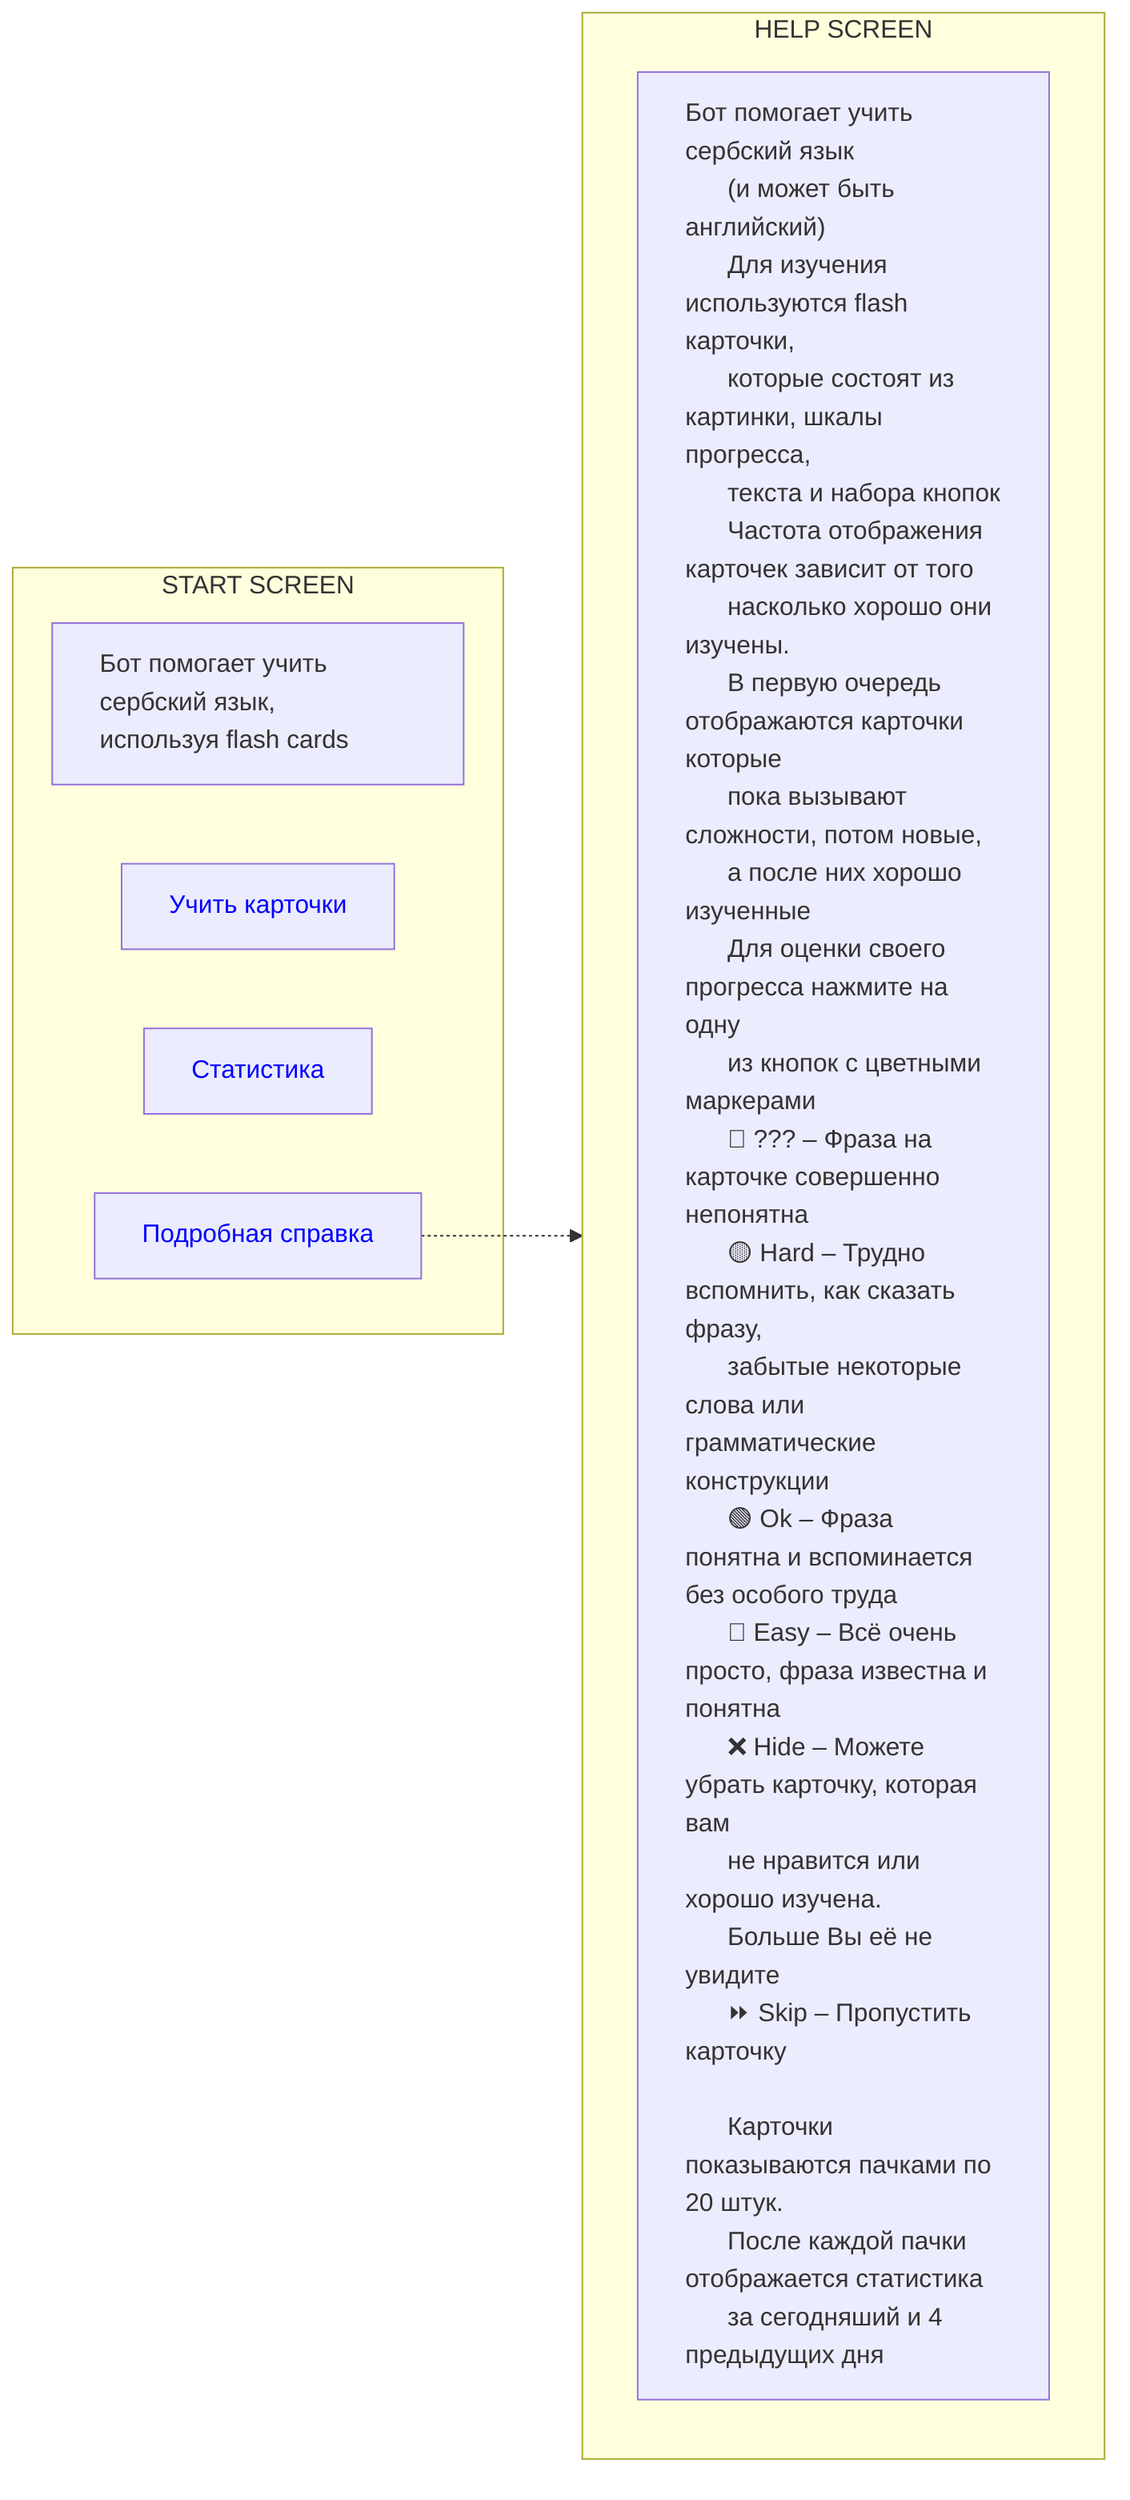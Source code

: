 flowchart LR
  subgraph HELP_SCREEN [HELP SCREEN]
    SCREEN_HELP_TEXT["
      Бот помогает учить сербский язык
      (и может быть английский)
      Для изучения используются flash карточки,
      которые состоят из картинки, шкалы прогресса,
      текста и набора кнопок
      Частота отображения карточек зависит от того
      насколько хорошо они изучены.
      В первую очередь отображаются карточки которые
      пока вызывают сложности, потом новые,
      а после них хорошо изученные
      Для оценки своего прогресса нажмите на одну
      из кнопок с цветными маркерами
      🔴 ??? – Фраза на карточке совершенно непонятна
      🟡 Hard – Трудно вспомнить, как сказать фразу,
      забытые некоторые слова или грамматические конструкции
      🟢 Ok – Фраза понятна и вспоминается без особого труда
      🔵 Easy – Всё очень просто, фраза известна и понятна
      ❌ Hide – Можете убрать карточку, которая вам
      не нравится или хорошо изучена.
      Больше Вы её не увидите
      ⏩ Skip – Пропустить карточку

      Карточки показываются пачками по 20 штук.
      После каждой пачки отображается статистика
      за сегодняший и 4 предыдущих дня
    "]
  end

  subgraph START_SCREEN [START SCREEN]
    SCREEN_START_TEXT["Бот помогает учить сербский язык,\nиспользуя flash cards"]
    BUTTON_LEARN["Учить карточки"]:::class_button
    BUTTON_STAT["Статистика"]:::class_button
    BUTTON_HELP["Подробная справка"]:::class_button
  end

BUTTON_HELP -.-> HELP_SCREEN

style SCREEN_START_TEXT text-align: left;
style SCREEN_HELP_TEXT text-align: left;

classDef class_button color: blue;